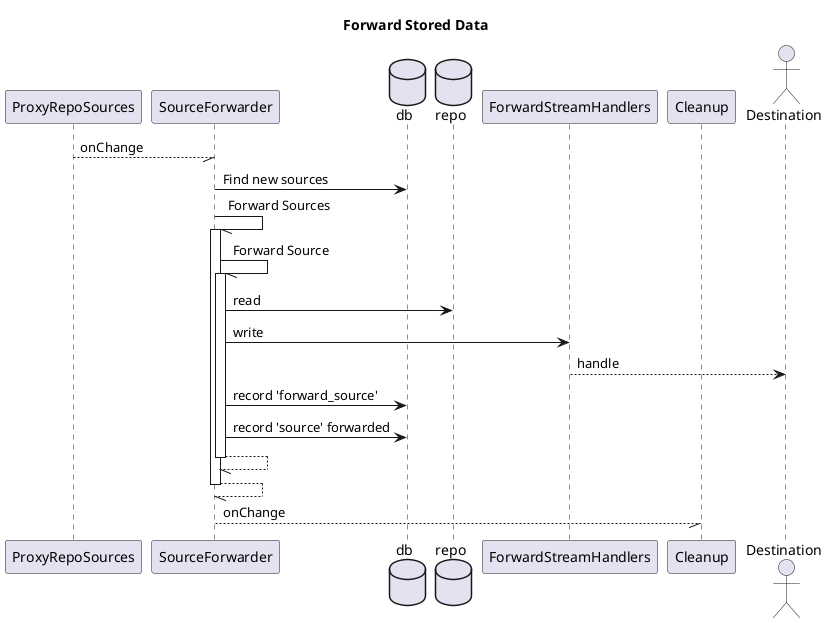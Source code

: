 @startuml

title Forward Stored Data

participant ProxyRepoSources
participant SourceForwarder
database db
database repo
participant ForwardStreamHandlers
participant Cleanup
actor Destination

ProxyRepoSources --// SourceForwarder: onChange
SourceForwarder -> db: Find new sources
SourceForwarder -// SourceForwarder++: Forward Sources
SourceForwarder -// SourceForwarder++: Forward Source
SourceForwarder -> repo: read
SourceForwarder -> ForwardStreamHandlers: write
ForwardStreamHandlers --> Destination: handle
SourceForwarder -> db: record 'forward_source'

SourceForwarder -> db: record 'source' forwarded
return
return

SourceForwarder --// Cleanup: onChange

@enduml